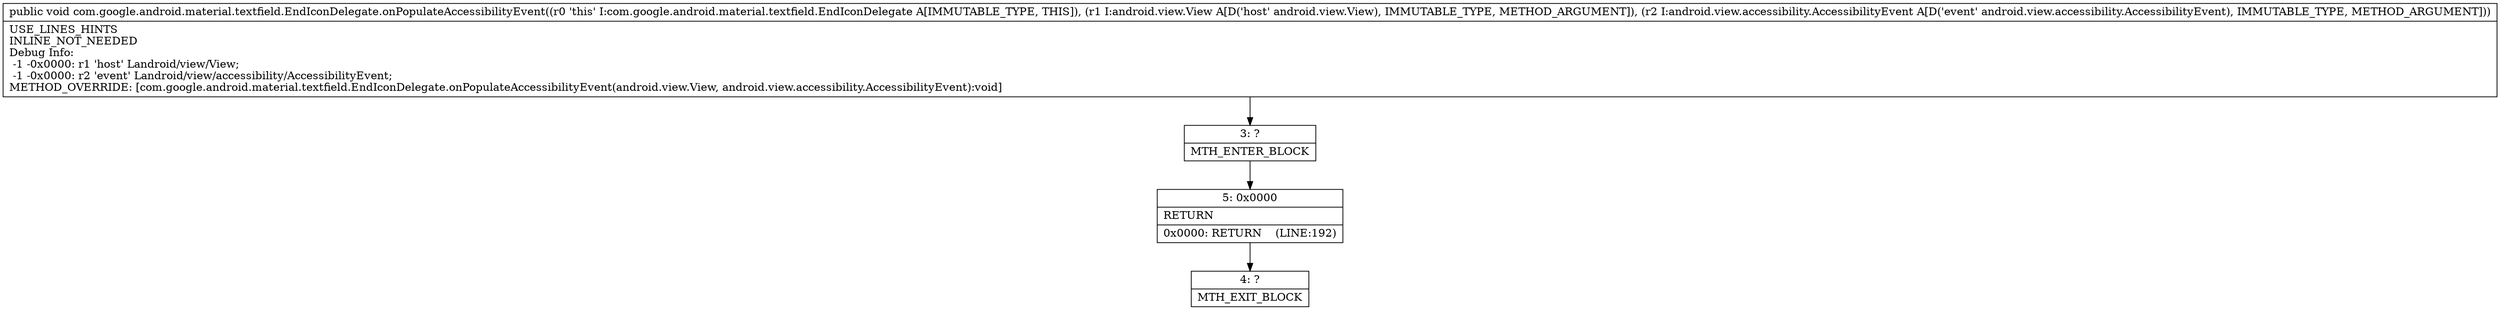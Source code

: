 digraph "CFG forcom.google.android.material.textfield.EndIconDelegate.onPopulateAccessibilityEvent(Landroid\/view\/View;Landroid\/view\/accessibility\/AccessibilityEvent;)V" {
Node_3 [shape=record,label="{3\:\ ?|MTH_ENTER_BLOCK\l}"];
Node_5 [shape=record,label="{5\:\ 0x0000|RETURN\l|0x0000: RETURN    (LINE:192)\l}"];
Node_4 [shape=record,label="{4\:\ ?|MTH_EXIT_BLOCK\l}"];
MethodNode[shape=record,label="{public void com.google.android.material.textfield.EndIconDelegate.onPopulateAccessibilityEvent((r0 'this' I:com.google.android.material.textfield.EndIconDelegate A[IMMUTABLE_TYPE, THIS]), (r1 I:android.view.View A[D('host' android.view.View), IMMUTABLE_TYPE, METHOD_ARGUMENT]), (r2 I:android.view.accessibility.AccessibilityEvent A[D('event' android.view.accessibility.AccessibilityEvent), IMMUTABLE_TYPE, METHOD_ARGUMENT]))  | USE_LINES_HINTS\lINLINE_NOT_NEEDED\lDebug Info:\l  \-1 \-0x0000: r1 'host' Landroid\/view\/View;\l  \-1 \-0x0000: r2 'event' Landroid\/view\/accessibility\/AccessibilityEvent;\lMETHOD_OVERRIDE: [com.google.android.material.textfield.EndIconDelegate.onPopulateAccessibilityEvent(android.view.View, android.view.accessibility.AccessibilityEvent):void]\l}"];
MethodNode -> Node_3;Node_3 -> Node_5;
Node_5 -> Node_4;
}

